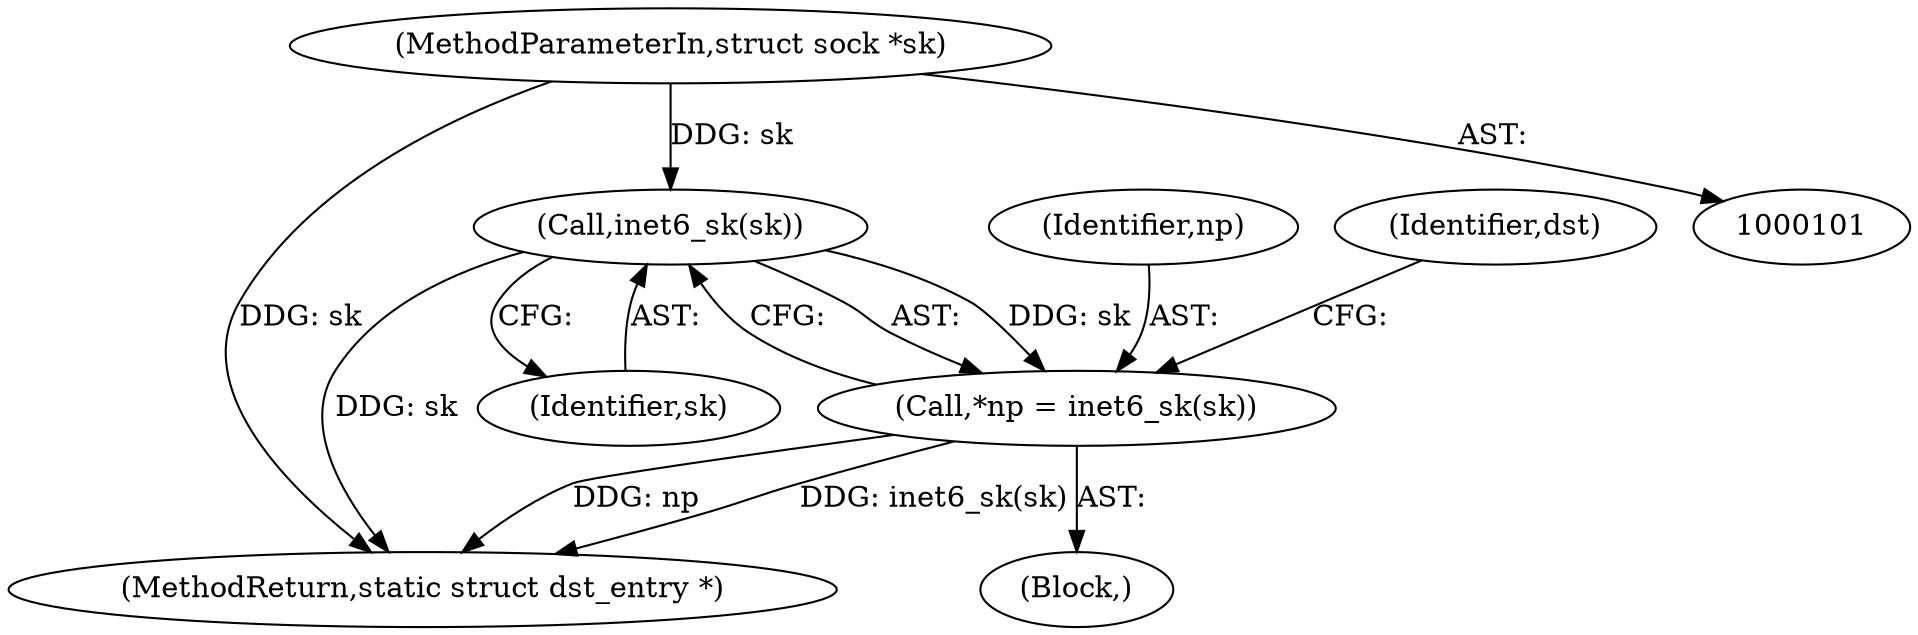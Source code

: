 digraph "0_linux_a963a37d384d71ad43b3e9e79d68d42fbe0901f3@pointer" {
"1000102" [label="(MethodParameterIn,struct sock *sk)"];
"1000109" [label="(Call,inet6_sk(sk))"];
"1000107" [label="(Call,*np = inet6_sk(sk))"];
"1000109" [label="(Call,inet6_sk(sk))"];
"1000143" [label="(MethodReturn,static struct dst_entry *)"];
"1000102" [label="(MethodParameterIn,struct sock *sk)"];
"1000110" [label="(Identifier,sk)"];
"1000108" [label="(Identifier,np)"];
"1000105" [label="(Block,)"];
"1000114" [label="(Identifier,dst)"];
"1000107" [label="(Call,*np = inet6_sk(sk))"];
"1000102" -> "1000101"  [label="AST: "];
"1000102" -> "1000143"  [label="DDG: sk"];
"1000102" -> "1000109"  [label="DDG: sk"];
"1000109" -> "1000107"  [label="AST: "];
"1000109" -> "1000110"  [label="CFG: "];
"1000110" -> "1000109"  [label="AST: "];
"1000107" -> "1000109"  [label="CFG: "];
"1000109" -> "1000143"  [label="DDG: sk"];
"1000109" -> "1000107"  [label="DDG: sk"];
"1000107" -> "1000105"  [label="AST: "];
"1000108" -> "1000107"  [label="AST: "];
"1000114" -> "1000107"  [label="CFG: "];
"1000107" -> "1000143"  [label="DDG: np"];
"1000107" -> "1000143"  [label="DDG: inet6_sk(sk)"];
}
